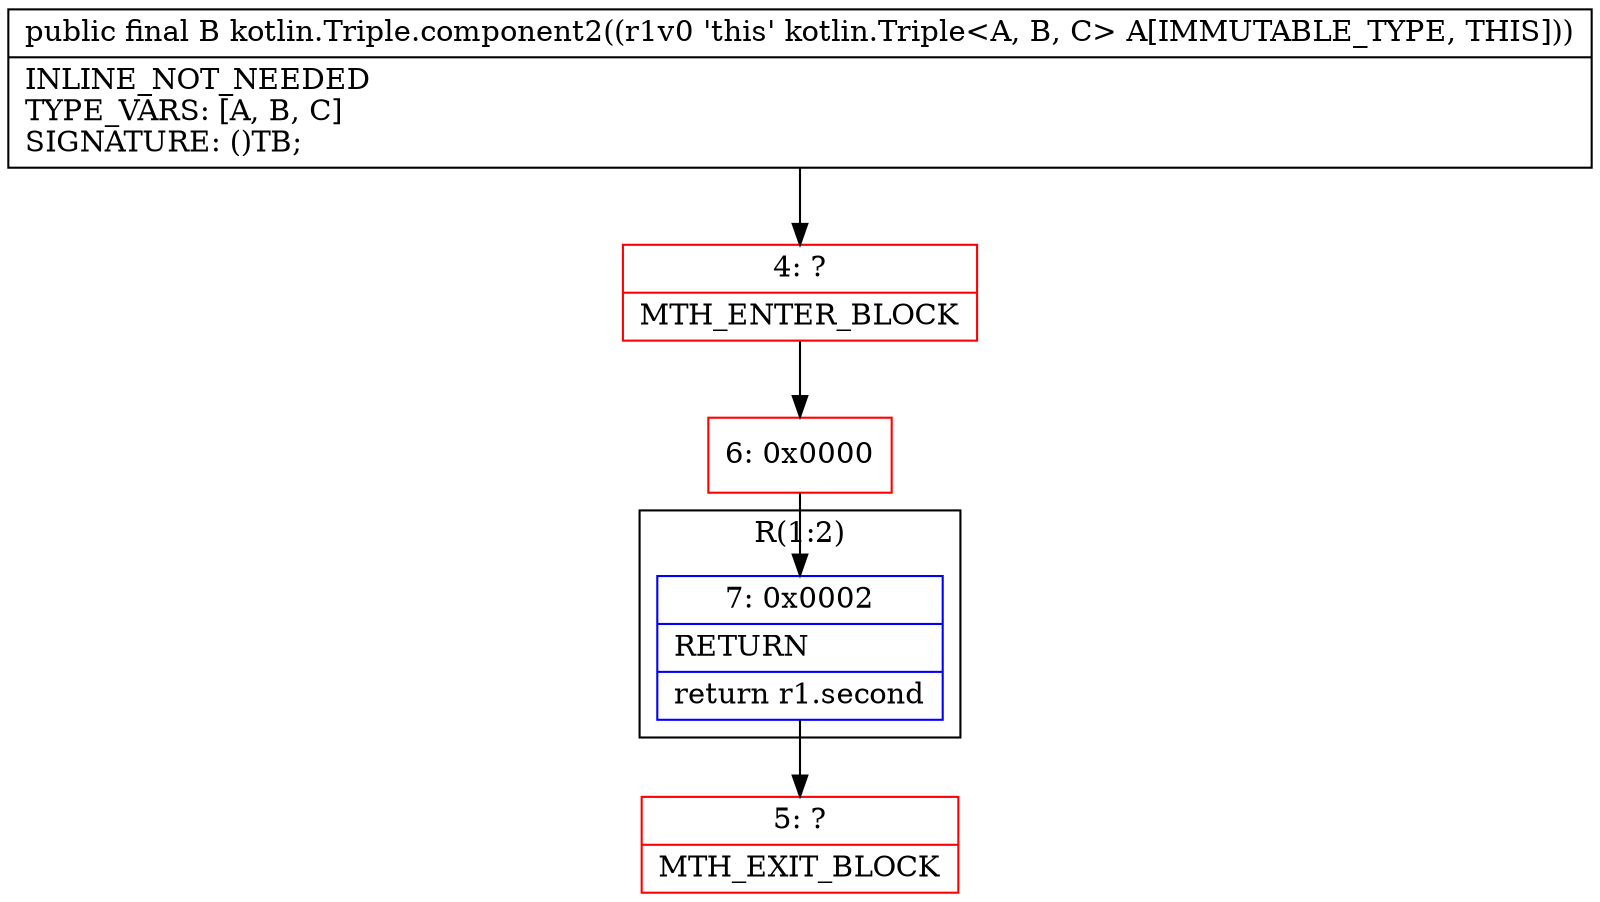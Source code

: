 digraph "CFG forkotlin.Triple.component2()Ljava\/lang\/Object;" {
subgraph cluster_Region_511864521 {
label = "R(1:2)";
node [shape=record,color=blue];
Node_7 [shape=record,label="{7\:\ 0x0002|RETURN\l|return r1.second\l}"];
}
Node_4 [shape=record,color=red,label="{4\:\ ?|MTH_ENTER_BLOCK\l}"];
Node_6 [shape=record,color=red,label="{6\:\ 0x0000}"];
Node_5 [shape=record,color=red,label="{5\:\ ?|MTH_EXIT_BLOCK\l}"];
MethodNode[shape=record,label="{public final B kotlin.Triple.component2((r1v0 'this' kotlin.Triple\<A, B, C\> A[IMMUTABLE_TYPE, THIS]))  | INLINE_NOT_NEEDED\lTYPE_VARS: [A, B, C]\lSIGNATURE: ()TB;\l}"];
MethodNode -> Node_4;Node_7 -> Node_5;
Node_4 -> Node_6;
Node_6 -> Node_7;
}


